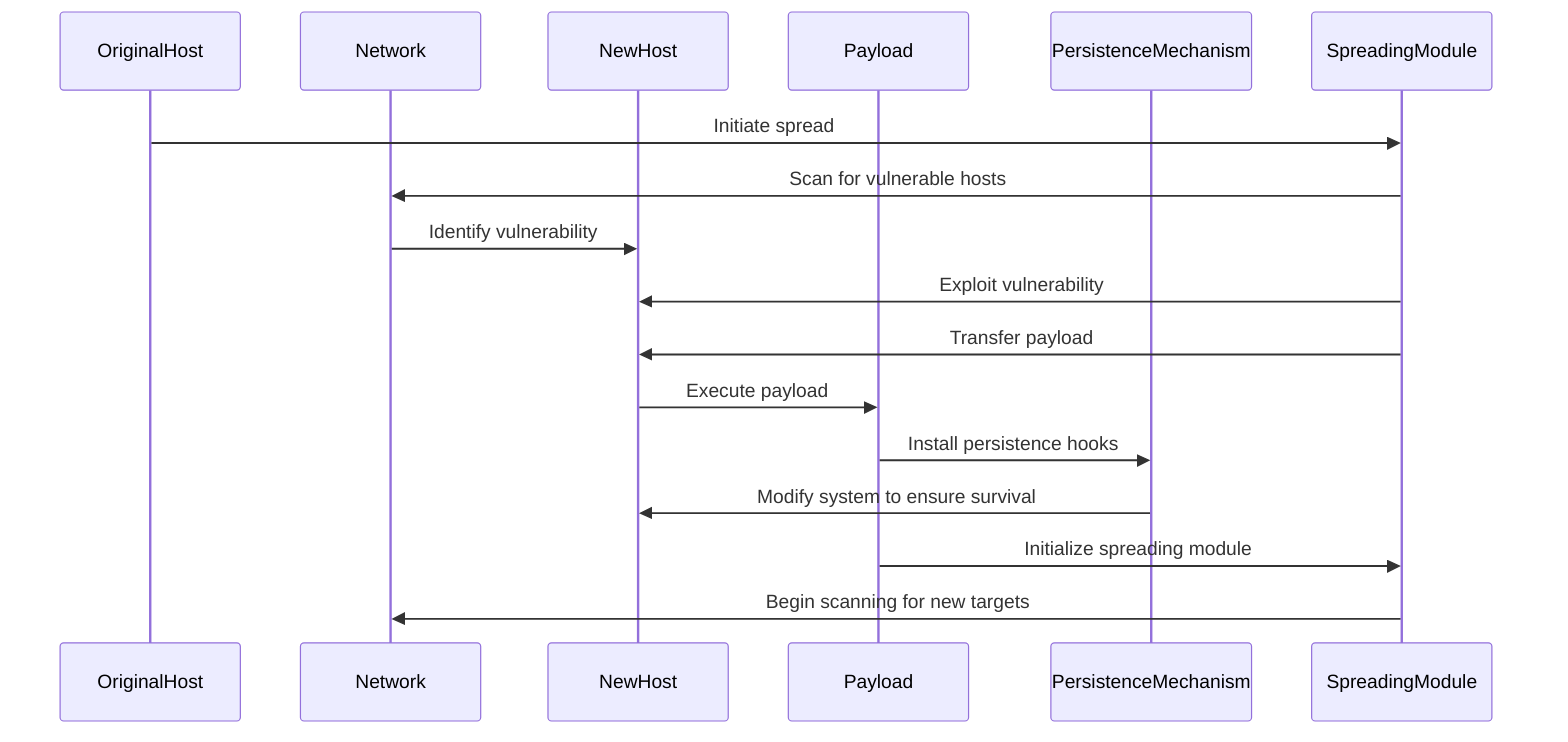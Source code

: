 sequenceDiagram
    participant OriginalHost
    participant Network
    participant NewHost
    participant Payload
    participant PersistenceMechanism
    participant SpreadingModule

    OriginalHost->>SpreadingModule: Initiate spread
    SpreadingModule->>Network: Scan for vulnerable hosts
    Network->>NewHost: Identify vulnerability
    SpreadingModule->>NewHost: Exploit vulnerability
    SpreadingModule->>NewHost: Transfer payload
    NewHost->>Payload: Execute payload
    Payload->>PersistenceMechanism: Install persistence hooks
    PersistenceMechanism->>NewHost: Modify system to ensure survival
    Payload->>SpreadingModule: Initialize spreading module
    SpreadingModule->>Network: Begin scanning for new targets